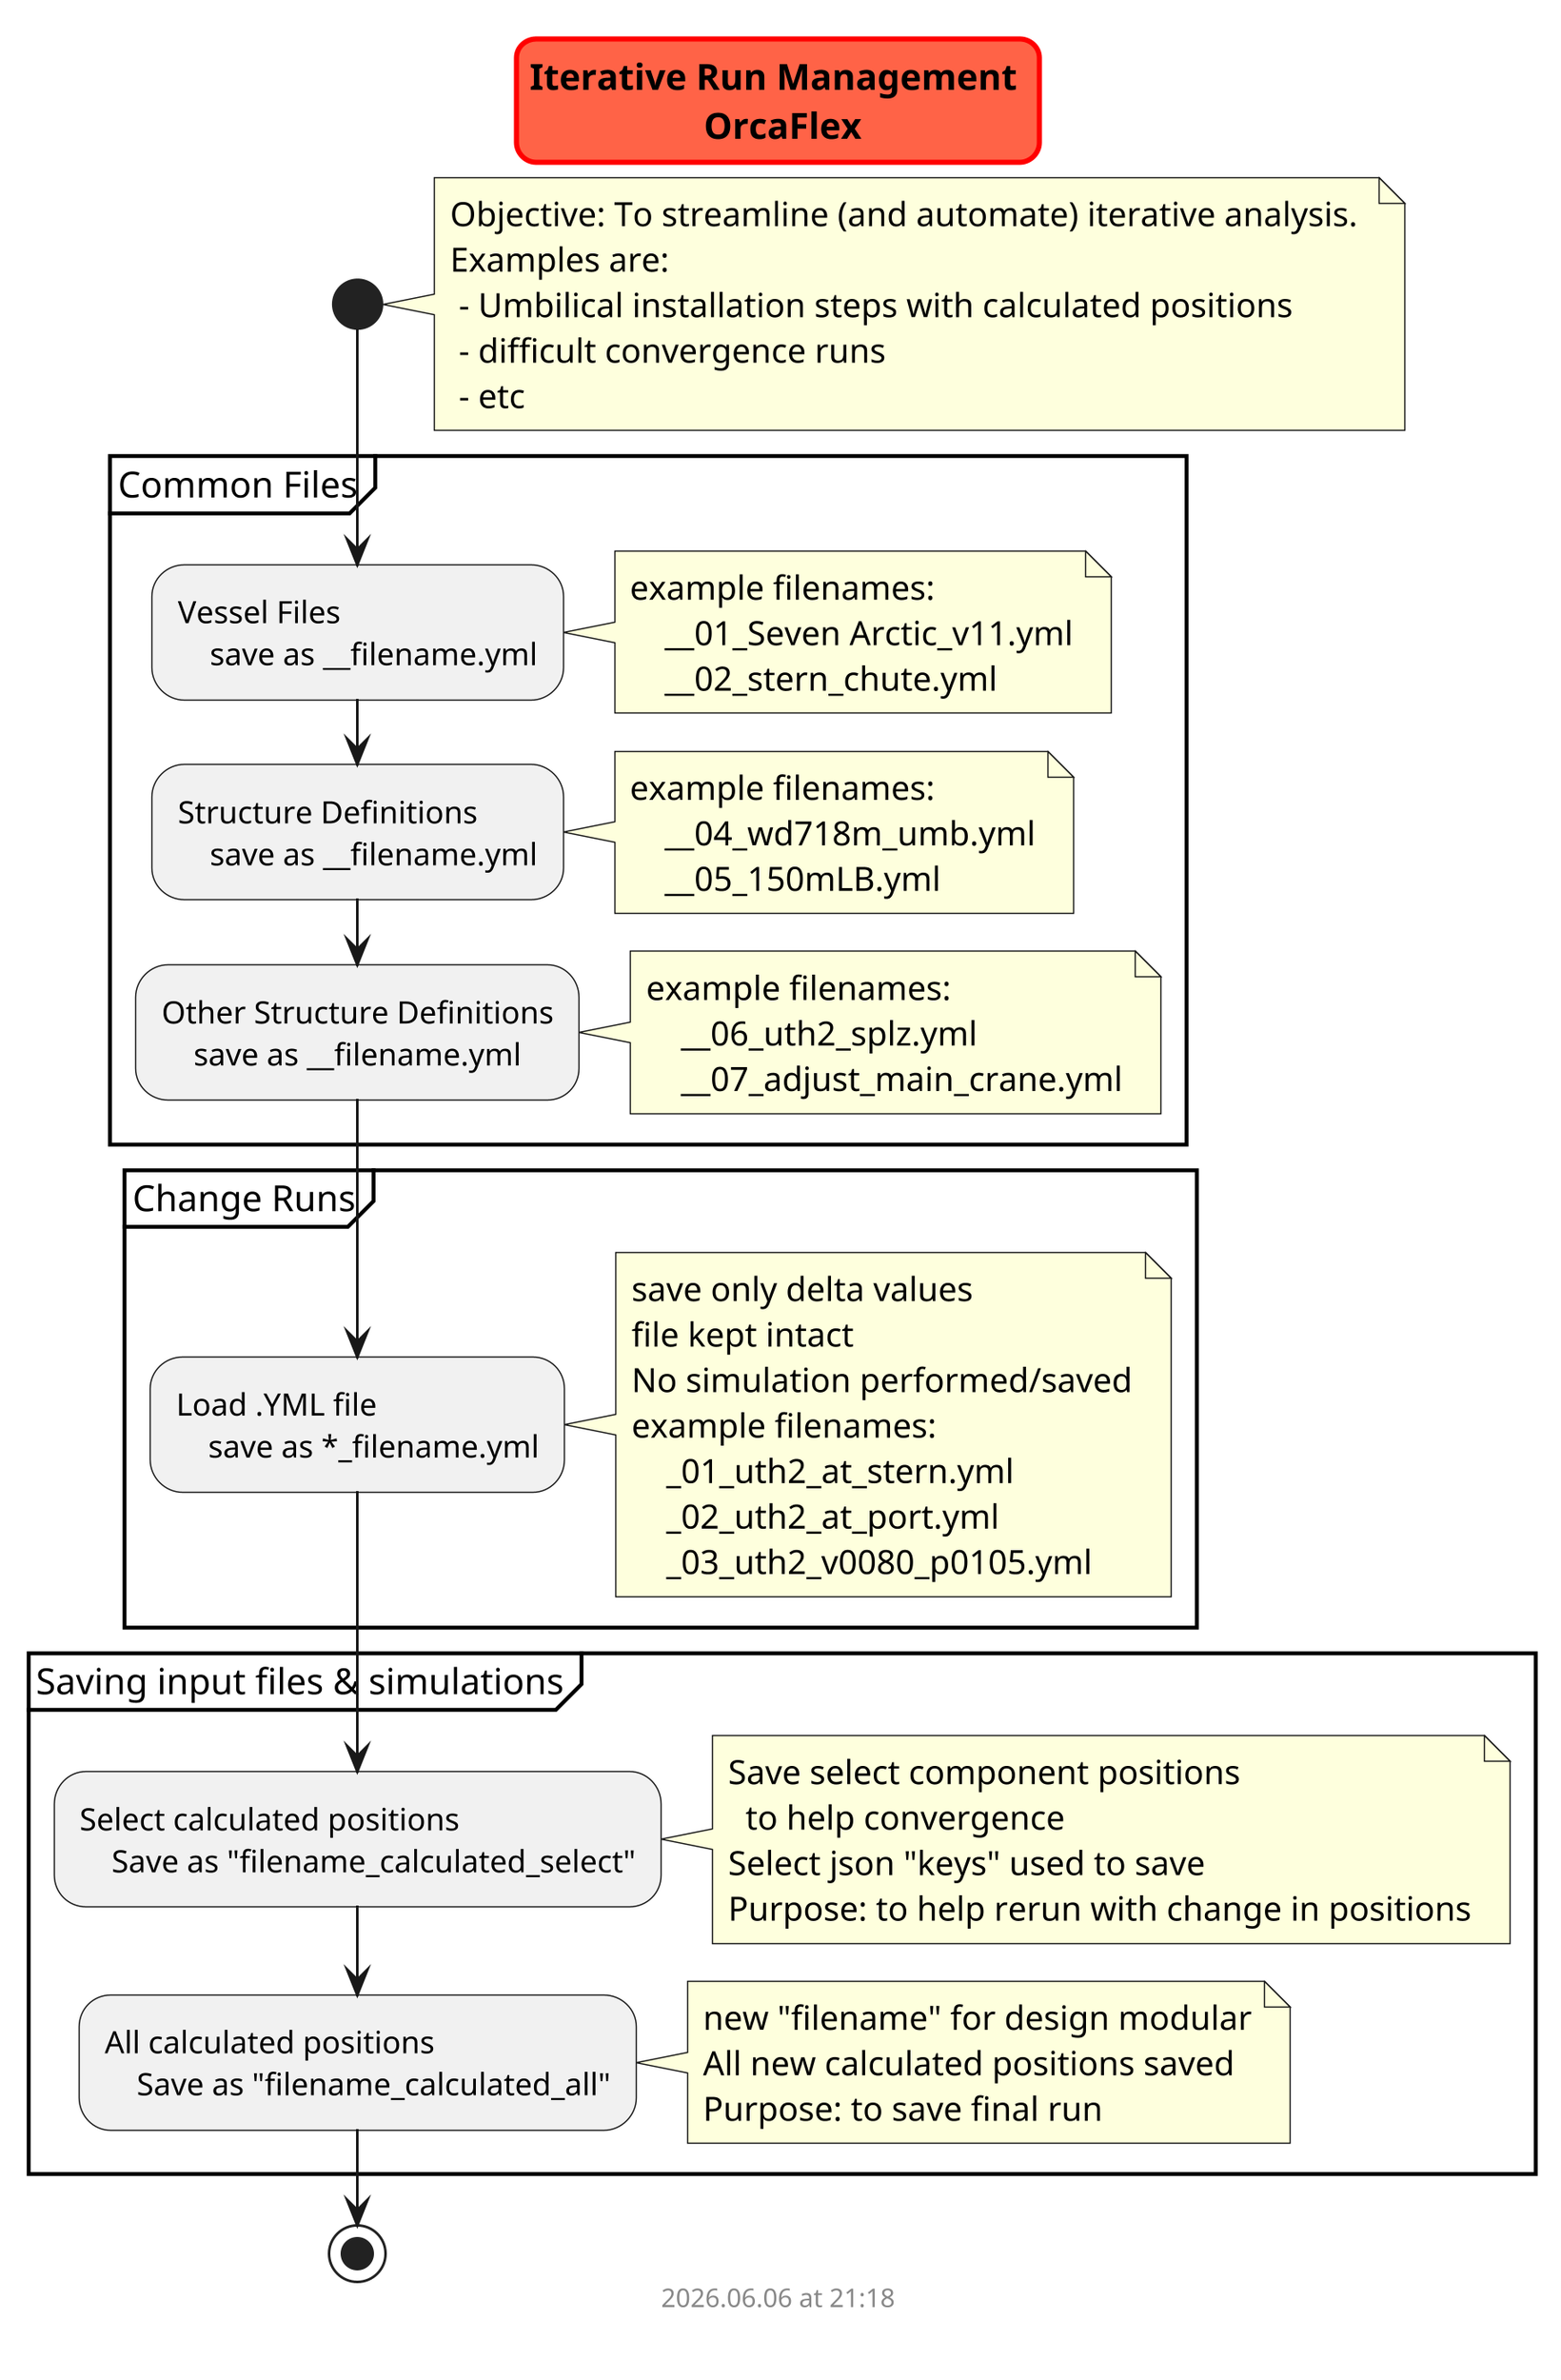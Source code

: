 @startuml iterative_runs
scale 3
skinparam titleBorderRoundCorner 15
skinparam titleBorderThickness 2
skinparam titleBorderColor red
skinparam titleBackgroundColor Tomato

title Iterative Run Management \n OrcaFlex

start

    note right
        Objective: To streamline (and automate) iterative analysis. 
        Examples are:
         - Umbilical installation steps with calculated positions
         - difficult convergence runs
         - etc
    end note


    partition "Common Files" {
        :Vessel Files
            save as __filename.yml;

            note right
                example filenames: 
                    __01_Seven Arctic_v11.yml
                    __02_stern_chute.yml
            end note

        :Structure Definitions
            save as __filename.yml;
            note right
                example filenames: 
                    __04_wd718m_umb.yml
                    __05_150mLB.yml
            end note

        :Other Structure Definitions
            save as __filename.yml;
            note right
                example filenames: 
                    __06_uth2_splz.yml
                    __07_adjust_main_crane.yml
            end note

    }

    partition "Change Runs" {
        :Load .YML file
            save as *_filename.yml;
            note right
                save only delta values
                file kept intact
                No simulation performed/saved
                example filenames: 
                    _01_uth2_at_stern.yml
                    _02_uth2_at_port.yml
                    _03_uth2_v0080_p0105.yml
            end note

    }

    partition "Saving input files & simulations" {
        :Select calculated positions 
            Save as "filename_calculated_select";
            note right
                Save select component positions 
                  to help convergence
                Select json "keys" used to save
                Purpose: to help rerun with change in positions
            end note

        :All calculated positions 
            Save as "filename_calculated_all";
            note right
                new "filename" for design modular
                All new calculated positions saved
                Purpose: to save final run
            end note
    }

stop

footer
%date("yyyy.MM.dd' at 'HH:mm")
%filename()
end footer

@enduml
